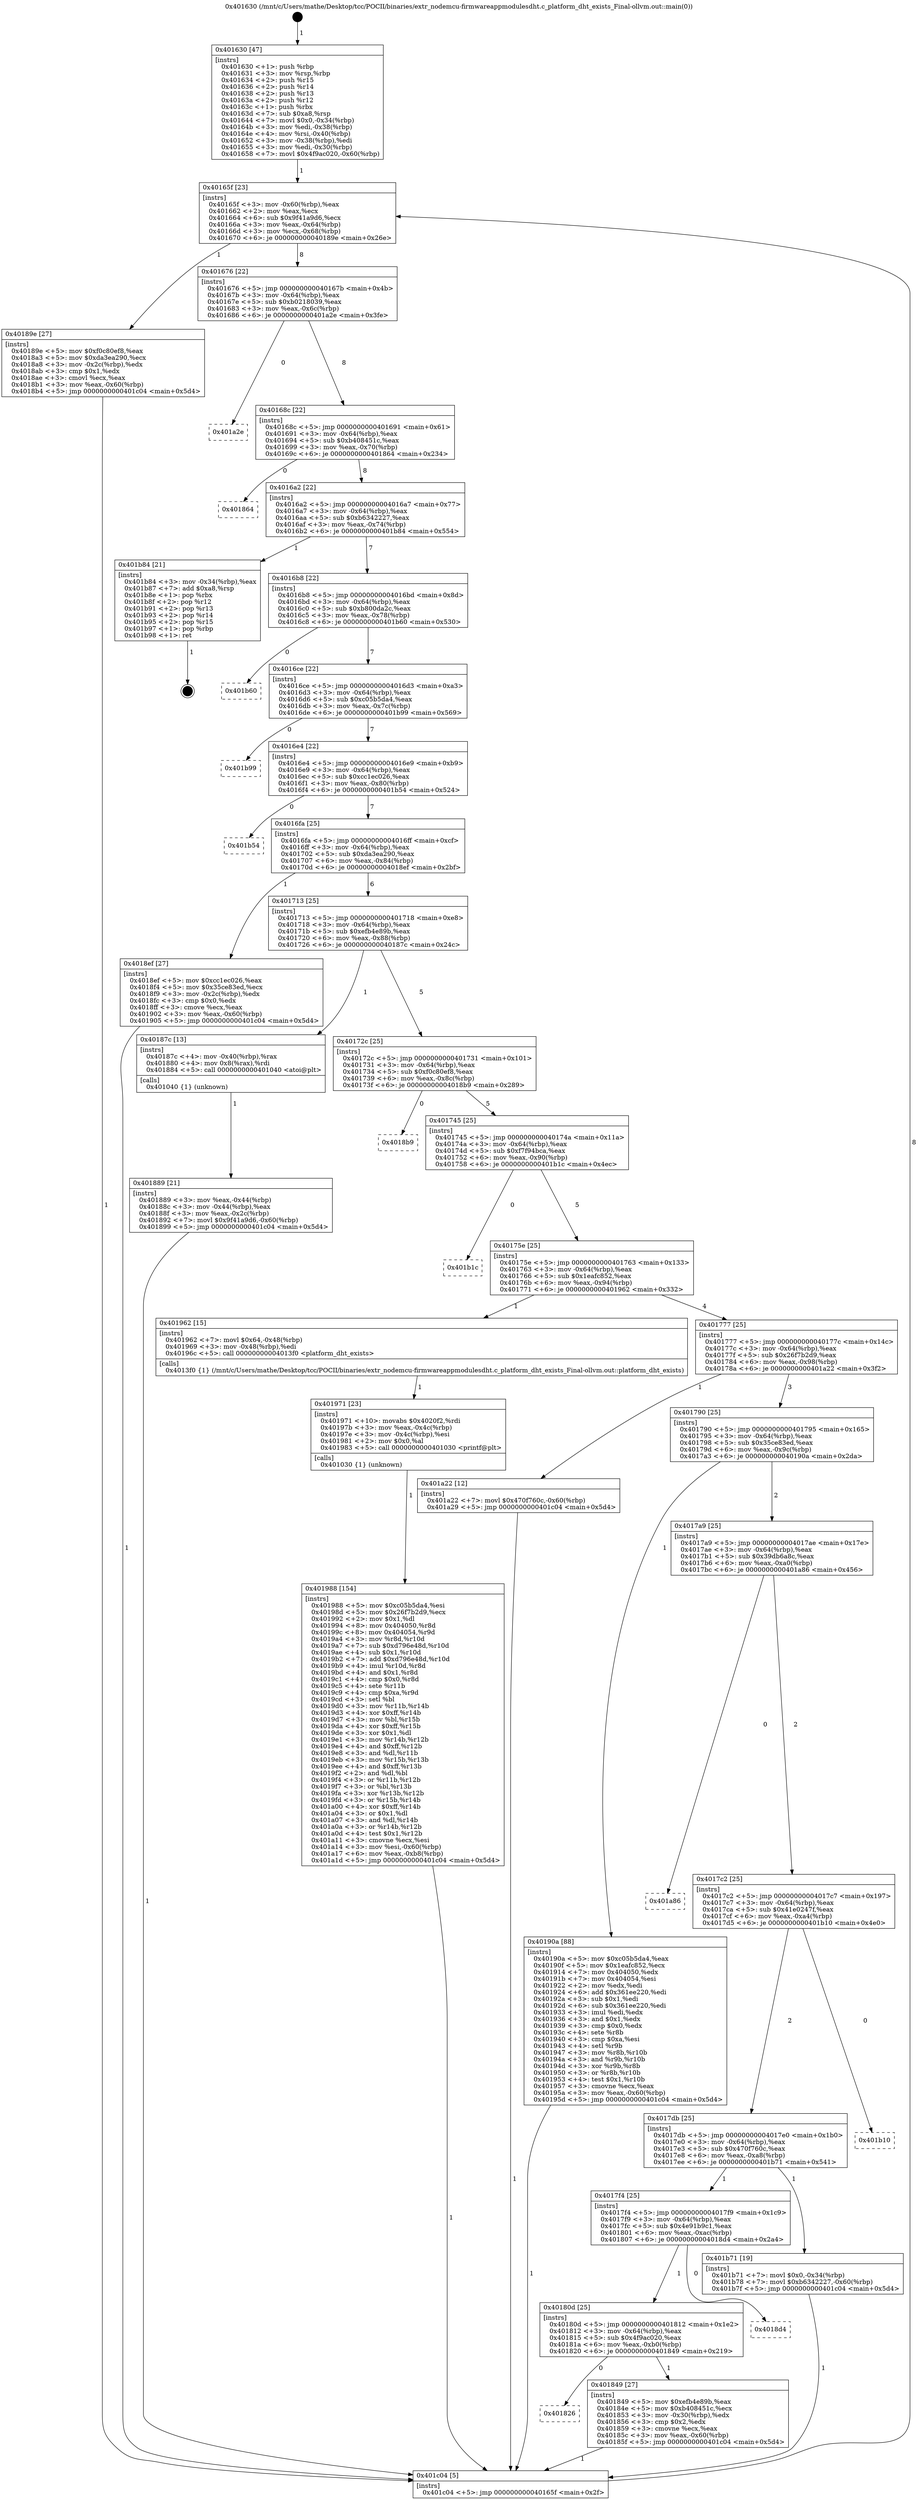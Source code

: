 digraph "0x401630" {
  label = "0x401630 (/mnt/c/Users/mathe/Desktop/tcc/POCII/binaries/extr_nodemcu-firmwareappmodulesdht.c_platform_dht_exists_Final-ollvm.out::main(0))"
  labelloc = "t"
  node[shape=record]

  Entry [label="",width=0.3,height=0.3,shape=circle,fillcolor=black,style=filled]
  "0x40165f" [label="{
     0x40165f [23]\l
     | [instrs]\l
     &nbsp;&nbsp;0x40165f \<+3\>: mov -0x60(%rbp),%eax\l
     &nbsp;&nbsp;0x401662 \<+2\>: mov %eax,%ecx\l
     &nbsp;&nbsp;0x401664 \<+6\>: sub $0x9f41a9d6,%ecx\l
     &nbsp;&nbsp;0x40166a \<+3\>: mov %eax,-0x64(%rbp)\l
     &nbsp;&nbsp;0x40166d \<+3\>: mov %ecx,-0x68(%rbp)\l
     &nbsp;&nbsp;0x401670 \<+6\>: je 000000000040189e \<main+0x26e\>\l
  }"]
  "0x40189e" [label="{
     0x40189e [27]\l
     | [instrs]\l
     &nbsp;&nbsp;0x40189e \<+5\>: mov $0xf0c80ef8,%eax\l
     &nbsp;&nbsp;0x4018a3 \<+5\>: mov $0xda3ea290,%ecx\l
     &nbsp;&nbsp;0x4018a8 \<+3\>: mov -0x2c(%rbp),%edx\l
     &nbsp;&nbsp;0x4018ab \<+3\>: cmp $0x1,%edx\l
     &nbsp;&nbsp;0x4018ae \<+3\>: cmovl %ecx,%eax\l
     &nbsp;&nbsp;0x4018b1 \<+3\>: mov %eax,-0x60(%rbp)\l
     &nbsp;&nbsp;0x4018b4 \<+5\>: jmp 0000000000401c04 \<main+0x5d4\>\l
  }"]
  "0x401676" [label="{
     0x401676 [22]\l
     | [instrs]\l
     &nbsp;&nbsp;0x401676 \<+5\>: jmp 000000000040167b \<main+0x4b\>\l
     &nbsp;&nbsp;0x40167b \<+3\>: mov -0x64(%rbp),%eax\l
     &nbsp;&nbsp;0x40167e \<+5\>: sub $0xb0218039,%eax\l
     &nbsp;&nbsp;0x401683 \<+3\>: mov %eax,-0x6c(%rbp)\l
     &nbsp;&nbsp;0x401686 \<+6\>: je 0000000000401a2e \<main+0x3fe\>\l
  }"]
  Exit [label="",width=0.3,height=0.3,shape=circle,fillcolor=black,style=filled,peripheries=2]
  "0x401a2e" [label="{
     0x401a2e\l
  }", style=dashed]
  "0x40168c" [label="{
     0x40168c [22]\l
     | [instrs]\l
     &nbsp;&nbsp;0x40168c \<+5\>: jmp 0000000000401691 \<main+0x61\>\l
     &nbsp;&nbsp;0x401691 \<+3\>: mov -0x64(%rbp),%eax\l
     &nbsp;&nbsp;0x401694 \<+5\>: sub $0xb408451c,%eax\l
     &nbsp;&nbsp;0x401699 \<+3\>: mov %eax,-0x70(%rbp)\l
     &nbsp;&nbsp;0x40169c \<+6\>: je 0000000000401864 \<main+0x234\>\l
  }"]
  "0x401988" [label="{
     0x401988 [154]\l
     | [instrs]\l
     &nbsp;&nbsp;0x401988 \<+5\>: mov $0xc05b5da4,%esi\l
     &nbsp;&nbsp;0x40198d \<+5\>: mov $0x26f7b2d9,%ecx\l
     &nbsp;&nbsp;0x401992 \<+2\>: mov $0x1,%dl\l
     &nbsp;&nbsp;0x401994 \<+8\>: mov 0x404050,%r8d\l
     &nbsp;&nbsp;0x40199c \<+8\>: mov 0x404054,%r9d\l
     &nbsp;&nbsp;0x4019a4 \<+3\>: mov %r8d,%r10d\l
     &nbsp;&nbsp;0x4019a7 \<+7\>: sub $0xd796e48d,%r10d\l
     &nbsp;&nbsp;0x4019ae \<+4\>: sub $0x1,%r10d\l
     &nbsp;&nbsp;0x4019b2 \<+7\>: add $0xd796e48d,%r10d\l
     &nbsp;&nbsp;0x4019b9 \<+4\>: imul %r10d,%r8d\l
     &nbsp;&nbsp;0x4019bd \<+4\>: and $0x1,%r8d\l
     &nbsp;&nbsp;0x4019c1 \<+4\>: cmp $0x0,%r8d\l
     &nbsp;&nbsp;0x4019c5 \<+4\>: sete %r11b\l
     &nbsp;&nbsp;0x4019c9 \<+4\>: cmp $0xa,%r9d\l
     &nbsp;&nbsp;0x4019cd \<+3\>: setl %bl\l
     &nbsp;&nbsp;0x4019d0 \<+3\>: mov %r11b,%r14b\l
     &nbsp;&nbsp;0x4019d3 \<+4\>: xor $0xff,%r14b\l
     &nbsp;&nbsp;0x4019d7 \<+3\>: mov %bl,%r15b\l
     &nbsp;&nbsp;0x4019da \<+4\>: xor $0xff,%r15b\l
     &nbsp;&nbsp;0x4019de \<+3\>: xor $0x1,%dl\l
     &nbsp;&nbsp;0x4019e1 \<+3\>: mov %r14b,%r12b\l
     &nbsp;&nbsp;0x4019e4 \<+4\>: and $0xff,%r12b\l
     &nbsp;&nbsp;0x4019e8 \<+3\>: and %dl,%r11b\l
     &nbsp;&nbsp;0x4019eb \<+3\>: mov %r15b,%r13b\l
     &nbsp;&nbsp;0x4019ee \<+4\>: and $0xff,%r13b\l
     &nbsp;&nbsp;0x4019f2 \<+2\>: and %dl,%bl\l
     &nbsp;&nbsp;0x4019f4 \<+3\>: or %r11b,%r12b\l
     &nbsp;&nbsp;0x4019f7 \<+3\>: or %bl,%r13b\l
     &nbsp;&nbsp;0x4019fa \<+3\>: xor %r13b,%r12b\l
     &nbsp;&nbsp;0x4019fd \<+3\>: or %r15b,%r14b\l
     &nbsp;&nbsp;0x401a00 \<+4\>: xor $0xff,%r14b\l
     &nbsp;&nbsp;0x401a04 \<+3\>: or $0x1,%dl\l
     &nbsp;&nbsp;0x401a07 \<+3\>: and %dl,%r14b\l
     &nbsp;&nbsp;0x401a0a \<+3\>: or %r14b,%r12b\l
     &nbsp;&nbsp;0x401a0d \<+4\>: test $0x1,%r12b\l
     &nbsp;&nbsp;0x401a11 \<+3\>: cmovne %ecx,%esi\l
     &nbsp;&nbsp;0x401a14 \<+3\>: mov %esi,-0x60(%rbp)\l
     &nbsp;&nbsp;0x401a17 \<+6\>: mov %eax,-0xb8(%rbp)\l
     &nbsp;&nbsp;0x401a1d \<+5\>: jmp 0000000000401c04 \<main+0x5d4\>\l
  }"]
  "0x401864" [label="{
     0x401864\l
  }", style=dashed]
  "0x4016a2" [label="{
     0x4016a2 [22]\l
     | [instrs]\l
     &nbsp;&nbsp;0x4016a2 \<+5\>: jmp 00000000004016a7 \<main+0x77\>\l
     &nbsp;&nbsp;0x4016a7 \<+3\>: mov -0x64(%rbp),%eax\l
     &nbsp;&nbsp;0x4016aa \<+5\>: sub $0xb6342227,%eax\l
     &nbsp;&nbsp;0x4016af \<+3\>: mov %eax,-0x74(%rbp)\l
     &nbsp;&nbsp;0x4016b2 \<+6\>: je 0000000000401b84 \<main+0x554\>\l
  }"]
  "0x401971" [label="{
     0x401971 [23]\l
     | [instrs]\l
     &nbsp;&nbsp;0x401971 \<+10\>: movabs $0x4020f2,%rdi\l
     &nbsp;&nbsp;0x40197b \<+3\>: mov %eax,-0x4c(%rbp)\l
     &nbsp;&nbsp;0x40197e \<+3\>: mov -0x4c(%rbp),%esi\l
     &nbsp;&nbsp;0x401981 \<+2\>: mov $0x0,%al\l
     &nbsp;&nbsp;0x401983 \<+5\>: call 0000000000401030 \<printf@plt\>\l
     | [calls]\l
     &nbsp;&nbsp;0x401030 \{1\} (unknown)\l
  }"]
  "0x401b84" [label="{
     0x401b84 [21]\l
     | [instrs]\l
     &nbsp;&nbsp;0x401b84 \<+3\>: mov -0x34(%rbp),%eax\l
     &nbsp;&nbsp;0x401b87 \<+7\>: add $0xa8,%rsp\l
     &nbsp;&nbsp;0x401b8e \<+1\>: pop %rbx\l
     &nbsp;&nbsp;0x401b8f \<+2\>: pop %r12\l
     &nbsp;&nbsp;0x401b91 \<+2\>: pop %r13\l
     &nbsp;&nbsp;0x401b93 \<+2\>: pop %r14\l
     &nbsp;&nbsp;0x401b95 \<+2\>: pop %r15\l
     &nbsp;&nbsp;0x401b97 \<+1\>: pop %rbp\l
     &nbsp;&nbsp;0x401b98 \<+1\>: ret\l
  }"]
  "0x4016b8" [label="{
     0x4016b8 [22]\l
     | [instrs]\l
     &nbsp;&nbsp;0x4016b8 \<+5\>: jmp 00000000004016bd \<main+0x8d\>\l
     &nbsp;&nbsp;0x4016bd \<+3\>: mov -0x64(%rbp),%eax\l
     &nbsp;&nbsp;0x4016c0 \<+5\>: sub $0xb800da2c,%eax\l
     &nbsp;&nbsp;0x4016c5 \<+3\>: mov %eax,-0x78(%rbp)\l
     &nbsp;&nbsp;0x4016c8 \<+6\>: je 0000000000401b60 \<main+0x530\>\l
  }"]
  "0x401889" [label="{
     0x401889 [21]\l
     | [instrs]\l
     &nbsp;&nbsp;0x401889 \<+3\>: mov %eax,-0x44(%rbp)\l
     &nbsp;&nbsp;0x40188c \<+3\>: mov -0x44(%rbp),%eax\l
     &nbsp;&nbsp;0x40188f \<+3\>: mov %eax,-0x2c(%rbp)\l
     &nbsp;&nbsp;0x401892 \<+7\>: movl $0x9f41a9d6,-0x60(%rbp)\l
     &nbsp;&nbsp;0x401899 \<+5\>: jmp 0000000000401c04 \<main+0x5d4\>\l
  }"]
  "0x401b60" [label="{
     0x401b60\l
  }", style=dashed]
  "0x4016ce" [label="{
     0x4016ce [22]\l
     | [instrs]\l
     &nbsp;&nbsp;0x4016ce \<+5\>: jmp 00000000004016d3 \<main+0xa3\>\l
     &nbsp;&nbsp;0x4016d3 \<+3\>: mov -0x64(%rbp),%eax\l
     &nbsp;&nbsp;0x4016d6 \<+5\>: sub $0xc05b5da4,%eax\l
     &nbsp;&nbsp;0x4016db \<+3\>: mov %eax,-0x7c(%rbp)\l
     &nbsp;&nbsp;0x4016de \<+6\>: je 0000000000401b99 \<main+0x569\>\l
  }"]
  "0x401630" [label="{
     0x401630 [47]\l
     | [instrs]\l
     &nbsp;&nbsp;0x401630 \<+1\>: push %rbp\l
     &nbsp;&nbsp;0x401631 \<+3\>: mov %rsp,%rbp\l
     &nbsp;&nbsp;0x401634 \<+2\>: push %r15\l
     &nbsp;&nbsp;0x401636 \<+2\>: push %r14\l
     &nbsp;&nbsp;0x401638 \<+2\>: push %r13\l
     &nbsp;&nbsp;0x40163a \<+2\>: push %r12\l
     &nbsp;&nbsp;0x40163c \<+1\>: push %rbx\l
     &nbsp;&nbsp;0x40163d \<+7\>: sub $0xa8,%rsp\l
     &nbsp;&nbsp;0x401644 \<+7\>: movl $0x0,-0x34(%rbp)\l
     &nbsp;&nbsp;0x40164b \<+3\>: mov %edi,-0x38(%rbp)\l
     &nbsp;&nbsp;0x40164e \<+4\>: mov %rsi,-0x40(%rbp)\l
     &nbsp;&nbsp;0x401652 \<+3\>: mov -0x38(%rbp),%edi\l
     &nbsp;&nbsp;0x401655 \<+3\>: mov %edi,-0x30(%rbp)\l
     &nbsp;&nbsp;0x401658 \<+7\>: movl $0x4f9ac020,-0x60(%rbp)\l
  }"]
  "0x401b99" [label="{
     0x401b99\l
  }", style=dashed]
  "0x4016e4" [label="{
     0x4016e4 [22]\l
     | [instrs]\l
     &nbsp;&nbsp;0x4016e4 \<+5\>: jmp 00000000004016e9 \<main+0xb9\>\l
     &nbsp;&nbsp;0x4016e9 \<+3\>: mov -0x64(%rbp),%eax\l
     &nbsp;&nbsp;0x4016ec \<+5\>: sub $0xcc1ec026,%eax\l
     &nbsp;&nbsp;0x4016f1 \<+3\>: mov %eax,-0x80(%rbp)\l
     &nbsp;&nbsp;0x4016f4 \<+6\>: je 0000000000401b54 \<main+0x524\>\l
  }"]
  "0x401c04" [label="{
     0x401c04 [5]\l
     | [instrs]\l
     &nbsp;&nbsp;0x401c04 \<+5\>: jmp 000000000040165f \<main+0x2f\>\l
  }"]
  "0x401b54" [label="{
     0x401b54\l
  }", style=dashed]
  "0x4016fa" [label="{
     0x4016fa [25]\l
     | [instrs]\l
     &nbsp;&nbsp;0x4016fa \<+5\>: jmp 00000000004016ff \<main+0xcf\>\l
     &nbsp;&nbsp;0x4016ff \<+3\>: mov -0x64(%rbp),%eax\l
     &nbsp;&nbsp;0x401702 \<+5\>: sub $0xda3ea290,%eax\l
     &nbsp;&nbsp;0x401707 \<+6\>: mov %eax,-0x84(%rbp)\l
     &nbsp;&nbsp;0x40170d \<+6\>: je 00000000004018ef \<main+0x2bf\>\l
  }"]
  "0x401826" [label="{
     0x401826\l
  }", style=dashed]
  "0x4018ef" [label="{
     0x4018ef [27]\l
     | [instrs]\l
     &nbsp;&nbsp;0x4018ef \<+5\>: mov $0xcc1ec026,%eax\l
     &nbsp;&nbsp;0x4018f4 \<+5\>: mov $0x35ce83ed,%ecx\l
     &nbsp;&nbsp;0x4018f9 \<+3\>: mov -0x2c(%rbp),%edx\l
     &nbsp;&nbsp;0x4018fc \<+3\>: cmp $0x0,%edx\l
     &nbsp;&nbsp;0x4018ff \<+3\>: cmove %ecx,%eax\l
     &nbsp;&nbsp;0x401902 \<+3\>: mov %eax,-0x60(%rbp)\l
     &nbsp;&nbsp;0x401905 \<+5\>: jmp 0000000000401c04 \<main+0x5d4\>\l
  }"]
  "0x401713" [label="{
     0x401713 [25]\l
     | [instrs]\l
     &nbsp;&nbsp;0x401713 \<+5\>: jmp 0000000000401718 \<main+0xe8\>\l
     &nbsp;&nbsp;0x401718 \<+3\>: mov -0x64(%rbp),%eax\l
     &nbsp;&nbsp;0x40171b \<+5\>: sub $0xefb4e89b,%eax\l
     &nbsp;&nbsp;0x401720 \<+6\>: mov %eax,-0x88(%rbp)\l
     &nbsp;&nbsp;0x401726 \<+6\>: je 000000000040187c \<main+0x24c\>\l
  }"]
  "0x401849" [label="{
     0x401849 [27]\l
     | [instrs]\l
     &nbsp;&nbsp;0x401849 \<+5\>: mov $0xefb4e89b,%eax\l
     &nbsp;&nbsp;0x40184e \<+5\>: mov $0xb408451c,%ecx\l
     &nbsp;&nbsp;0x401853 \<+3\>: mov -0x30(%rbp),%edx\l
     &nbsp;&nbsp;0x401856 \<+3\>: cmp $0x2,%edx\l
     &nbsp;&nbsp;0x401859 \<+3\>: cmovne %ecx,%eax\l
     &nbsp;&nbsp;0x40185c \<+3\>: mov %eax,-0x60(%rbp)\l
     &nbsp;&nbsp;0x40185f \<+5\>: jmp 0000000000401c04 \<main+0x5d4\>\l
  }"]
  "0x40187c" [label="{
     0x40187c [13]\l
     | [instrs]\l
     &nbsp;&nbsp;0x40187c \<+4\>: mov -0x40(%rbp),%rax\l
     &nbsp;&nbsp;0x401880 \<+4\>: mov 0x8(%rax),%rdi\l
     &nbsp;&nbsp;0x401884 \<+5\>: call 0000000000401040 \<atoi@plt\>\l
     | [calls]\l
     &nbsp;&nbsp;0x401040 \{1\} (unknown)\l
  }"]
  "0x40172c" [label="{
     0x40172c [25]\l
     | [instrs]\l
     &nbsp;&nbsp;0x40172c \<+5\>: jmp 0000000000401731 \<main+0x101\>\l
     &nbsp;&nbsp;0x401731 \<+3\>: mov -0x64(%rbp),%eax\l
     &nbsp;&nbsp;0x401734 \<+5\>: sub $0xf0c80ef8,%eax\l
     &nbsp;&nbsp;0x401739 \<+6\>: mov %eax,-0x8c(%rbp)\l
     &nbsp;&nbsp;0x40173f \<+6\>: je 00000000004018b9 \<main+0x289\>\l
  }"]
  "0x40180d" [label="{
     0x40180d [25]\l
     | [instrs]\l
     &nbsp;&nbsp;0x40180d \<+5\>: jmp 0000000000401812 \<main+0x1e2\>\l
     &nbsp;&nbsp;0x401812 \<+3\>: mov -0x64(%rbp),%eax\l
     &nbsp;&nbsp;0x401815 \<+5\>: sub $0x4f9ac020,%eax\l
     &nbsp;&nbsp;0x40181a \<+6\>: mov %eax,-0xb0(%rbp)\l
     &nbsp;&nbsp;0x401820 \<+6\>: je 0000000000401849 \<main+0x219\>\l
  }"]
  "0x4018b9" [label="{
     0x4018b9\l
  }", style=dashed]
  "0x401745" [label="{
     0x401745 [25]\l
     | [instrs]\l
     &nbsp;&nbsp;0x401745 \<+5\>: jmp 000000000040174a \<main+0x11a\>\l
     &nbsp;&nbsp;0x40174a \<+3\>: mov -0x64(%rbp),%eax\l
     &nbsp;&nbsp;0x40174d \<+5\>: sub $0xf7f94bca,%eax\l
     &nbsp;&nbsp;0x401752 \<+6\>: mov %eax,-0x90(%rbp)\l
     &nbsp;&nbsp;0x401758 \<+6\>: je 0000000000401b1c \<main+0x4ec\>\l
  }"]
  "0x4018d4" [label="{
     0x4018d4\l
  }", style=dashed]
  "0x401b1c" [label="{
     0x401b1c\l
  }", style=dashed]
  "0x40175e" [label="{
     0x40175e [25]\l
     | [instrs]\l
     &nbsp;&nbsp;0x40175e \<+5\>: jmp 0000000000401763 \<main+0x133\>\l
     &nbsp;&nbsp;0x401763 \<+3\>: mov -0x64(%rbp),%eax\l
     &nbsp;&nbsp;0x401766 \<+5\>: sub $0x1eafc852,%eax\l
     &nbsp;&nbsp;0x40176b \<+6\>: mov %eax,-0x94(%rbp)\l
     &nbsp;&nbsp;0x401771 \<+6\>: je 0000000000401962 \<main+0x332\>\l
  }"]
  "0x4017f4" [label="{
     0x4017f4 [25]\l
     | [instrs]\l
     &nbsp;&nbsp;0x4017f4 \<+5\>: jmp 00000000004017f9 \<main+0x1c9\>\l
     &nbsp;&nbsp;0x4017f9 \<+3\>: mov -0x64(%rbp),%eax\l
     &nbsp;&nbsp;0x4017fc \<+5\>: sub $0x4e91b9c1,%eax\l
     &nbsp;&nbsp;0x401801 \<+6\>: mov %eax,-0xac(%rbp)\l
     &nbsp;&nbsp;0x401807 \<+6\>: je 00000000004018d4 \<main+0x2a4\>\l
  }"]
  "0x401962" [label="{
     0x401962 [15]\l
     | [instrs]\l
     &nbsp;&nbsp;0x401962 \<+7\>: movl $0x64,-0x48(%rbp)\l
     &nbsp;&nbsp;0x401969 \<+3\>: mov -0x48(%rbp),%edi\l
     &nbsp;&nbsp;0x40196c \<+5\>: call 00000000004013f0 \<platform_dht_exists\>\l
     | [calls]\l
     &nbsp;&nbsp;0x4013f0 \{1\} (/mnt/c/Users/mathe/Desktop/tcc/POCII/binaries/extr_nodemcu-firmwareappmodulesdht.c_platform_dht_exists_Final-ollvm.out::platform_dht_exists)\l
  }"]
  "0x401777" [label="{
     0x401777 [25]\l
     | [instrs]\l
     &nbsp;&nbsp;0x401777 \<+5\>: jmp 000000000040177c \<main+0x14c\>\l
     &nbsp;&nbsp;0x40177c \<+3\>: mov -0x64(%rbp),%eax\l
     &nbsp;&nbsp;0x40177f \<+5\>: sub $0x26f7b2d9,%eax\l
     &nbsp;&nbsp;0x401784 \<+6\>: mov %eax,-0x98(%rbp)\l
     &nbsp;&nbsp;0x40178a \<+6\>: je 0000000000401a22 \<main+0x3f2\>\l
  }"]
  "0x401b71" [label="{
     0x401b71 [19]\l
     | [instrs]\l
     &nbsp;&nbsp;0x401b71 \<+7\>: movl $0x0,-0x34(%rbp)\l
     &nbsp;&nbsp;0x401b78 \<+7\>: movl $0xb6342227,-0x60(%rbp)\l
     &nbsp;&nbsp;0x401b7f \<+5\>: jmp 0000000000401c04 \<main+0x5d4\>\l
  }"]
  "0x401a22" [label="{
     0x401a22 [12]\l
     | [instrs]\l
     &nbsp;&nbsp;0x401a22 \<+7\>: movl $0x470f760c,-0x60(%rbp)\l
     &nbsp;&nbsp;0x401a29 \<+5\>: jmp 0000000000401c04 \<main+0x5d4\>\l
  }"]
  "0x401790" [label="{
     0x401790 [25]\l
     | [instrs]\l
     &nbsp;&nbsp;0x401790 \<+5\>: jmp 0000000000401795 \<main+0x165\>\l
     &nbsp;&nbsp;0x401795 \<+3\>: mov -0x64(%rbp),%eax\l
     &nbsp;&nbsp;0x401798 \<+5\>: sub $0x35ce83ed,%eax\l
     &nbsp;&nbsp;0x40179d \<+6\>: mov %eax,-0x9c(%rbp)\l
     &nbsp;&nbsp;0x4017a3 \<+6\>: je 000000000040190a \<main+0x2da\>\l
  }"]
  "0x4017db" [label="{
     0x4017db [25]\l
     | [instrs]\l
     &nbsp;&nbsp;0x4017db \<+5\>: jmp 00000000004017e0 \<main+0x1b0\>\l
     &nbsp;&nbsp;0x4017e0 \<+3\>: mov -0x64(%rbp),%eax\l
     &nbsp;&nbsp;0x4017e3 \<+5\>: sub $0x470f760c,%eax\l
     &nbsp;&nbsp;0x4017e8 \<+6\>: mov %eax,-0xa8(%rbp)\l
     &nbsp;&nbsp;0x4017ee \<+6\>: je 0000000000401b71 \<main+0x541\>\l
  }"]
  "0x40190a" [label="{
     0x40190a [88]\l
     | [instrs]\l
     &nbsp;&nbsp;0x40190a \<+5\>: mov $0xc05b5da4,%eax\l
     &nbsp;&nbsp;0x40190f \<+5\>: mov $0x1eafc852,%ecx\l
     &nbsp;&nbsp;0x401914 \<+7\>: mov 0x404050,%edx\l
     &nbsp;&nbsp;0x40191b \<+7\>: mov 0x404054,%esi\l
     &nbsp;&nbsp;0x401922 \<+2\>: mov %edx,%edi\l
     &nbsp;&nbsp;0x401924 \<+6\>: add $0x361ee220,%edi\l
     &nbsp;&nbsp;0x40192a \<+3\>: sub $0x1,%edi\l
     &nbsp;&nbsp;0x40192d \<+6\>: sub $0x361ee220,%edi\l
     &nbsp;&nbsp;0x401933 \<+3\>: imul %edi,%edx\l
     &nbsp;&nbsp;0x401936 \<+3\>: and $0x1,%edx\l
     &nbsp;&nbsp;0x401939 \<+3\>: cmp $0x0,%edx\l
     &nbsp;&nbsp;0x40193c \<+4\>: sete %r8b\l
     &nbsp;&nbsp;0x401940 \<+3\>: cmp $0xa,%esi\l
     &nbsp;&nbsp;0x401943 \<+4\>: setl %r9b\l
     &nbsp;&nbsp;0x401947 \<+3\>: mov %r8b,%r10b\l
     &nbsp;&nbsp;0x40194a \<+3\>: and %r9b,%r10b\l
     &nbsp;&nbsp;0x40194d \<+3\>: xor %r9b,%r8b\l
     &nbsp;&nbsp;0x401950 \<+3\>: or %r8b,%r10b\l
     &nbsp;&nbsp;0x401953 \<+4\>: test $0x1,%r10b\l
     &nbsp;&nbsp;0x401957 \<+3\>: cmovne %ecx,%eax\l
     &nbsp;&nbsp;0x40195a \<+3\>: mov %eax,-0x60(%rbp)\l
     &nbsp;&nbsp;0x40195d \<+5\>: jmp 0000000000401c04 \<main+0x5d4\>\l
  }"]
  "0x4017a9" [label="{
     0x4017a9 [25]\l
     | [instrs]\l
     &nbsp;&nbsp;0x4017a9 \<+5\>: jmp 00000000004017ae \<main+0x17e\>\l
     &nbsp;&nbsp;0x4017ae \<+3\>: mov -0x64(%rbp),%eax\l
     &nbsp;&nbsp;0x4017b1 \<+5\>: sub $0x39db6a8c,%eax\l
     &nbsp;&nbsp;0x4017b6 \<+6\>: mov %eax,-0xa0(%rbp)\l
     &nbsp;&nbsp;0x4017bc \<+6\>: je 0000000000401a86 \<main+0x456\>\l
  }"]
  "0x401b10" [label="{
     0x401b10\l
  }", style=dashed]
  "0x401a86" [label="{
     0x401a86\l
  }", style=dashed]
  "0x4017c2" [label="{
     0x4017c2 [25]\l
     | [instrs]\l
     &nbsp;&nbsp;0x4017c2 \<+5\>: jmp 00000000004017c7 \<main+0x197\>\l
     &nbsp;&nbsp;0x4017c7 \<+3\>: mov -0x64(%rbp),%eax\l
     &nbsp;&nbsp;0x4017ca \<+5\>: sub $0x41e0247f,%eax\l
     &nbsp;&nbsp;0x4017cf \<+6\>: mov %eax,-0xa4(%rbp)\l
     &nbsp;&nbsp;0x4017d5 \<+6\>: je 0000000000401b10 \<main+0x4e0\>\l
  }"]
  Entry -> "0x401630" [label=" 1"]
  "0x40165f" -> "0x40189e" [label=" 1"]
  "0x40165f" -> "0x401676" [label=" 8"]
  "0x401b84" -> Exit [label=" 1"]
  "0x401676" -> "0x401a2e" [label=" 0"]
  "0x401676" -> "0x40168c" [label=" 8"]
  "0x401b71" -> "0x401c04" [label=" 1"]
  "0x40168c" -> "0x401864" [label=" 0"]
  "0x40168c" -> "0x4016a2" [label=" 8"]
  "0x401a22" -> "0x401c04" [label=" 1"]
  "0x4016a2" -> "0x401b84" [label=" 1"]
  "0x4016a2" -> "0x4016b8" [label=" 7"]
  "0x401988" -> "0x401c04" [label=" 1"]
  "0x4016b8" -> "0x401b60" [label=" 0"]
  "0x4016b8" -> "0x4016ce" [label=" 7"]
  "0x401971" -> "0x401988" [label=" 1"]
  "0x4016ce" -> "0x401b99" [label=" 0"]
  "0x4016ce" -> "0x4016e4" [label=" 7"]
  "0x401962" -> "0x401971" [label=" 1"]
  "0x4016e4" -> "0x401b54" [label=" 0"]
  "0x4016e4" -> "0x4016fa" [label=" 7"]
  "0x40190a" -> "0x401c04" [label=" 1"]
  "0x4016fa" -> "0x4018ef" [label=" 1"]
  "0x4016fa" -> "0x401713" [label=" 6"]
  "0x4018ef" -> "0x401c04" [label=" 1"]
  "0x401713" -> "0x40187c" [label=" 1"]
  "0x401713" -> "0x40172c" [label=" 5"]
  "0x40189e" -> "0x401c04" [label=" 1"]
  "0x40172c" -> "0x4018b9" [label=" 0"]
  "0x40172c" -> "0x401745" [label=" 5"]
  "0x40187c" -> "0x401889" [label=" 1"]
  "0x401745" -> "0x401b1c" [label=" 0"]
  "0x401745" -> "0x40175e" [label=" 5"]
  "0x401c04" -> "0x40165f" [label=" 8"]
  "0x40175e" -> "0x401962" [label=" 1"]
  "0x40175e" -> "0x401777" [label=" 4"]
  "0x401849" -> "0x401c04" [label=" 1"]
  "0x401777" -> "0x401a22" [label=" 1"]
  "0x401777" -> "0x401790" [label=" 3"]
  "0x40180d" -> "0x401826" [label=" 0"]
  "0x401790" -> "0x40190a" [label=" 1"]
  "0x401790" -> "0x4017a9" [label=" 2"]
  "0x401889" -> "0x401c04" [label=" 1"]
  "0x4017a9" -> "0x401a86" [label=" 0"]
  "0x4017a9" -> "0x4017c2" [label=" 2"]
  "0x4017f4" -> "0x40180d" [label=" 1"]
  "0x4017c2" -> "0x401b10" [label=" 0"]
  "0x4017c2" -> "0x4017db" [label=" 2"]
  "0x40180d" -> "0x401849" [label=" 1"]
  "0x4017db" -> "0x401b71" [label=" 1"]
  "0x4017db" -> "0x4017f4" [label=" 1"]
  "0x401630" -> "0x40165f" [label=" 1"]
  "0x4017f4" -> "0x4018d4" [label=" 0"]
}
